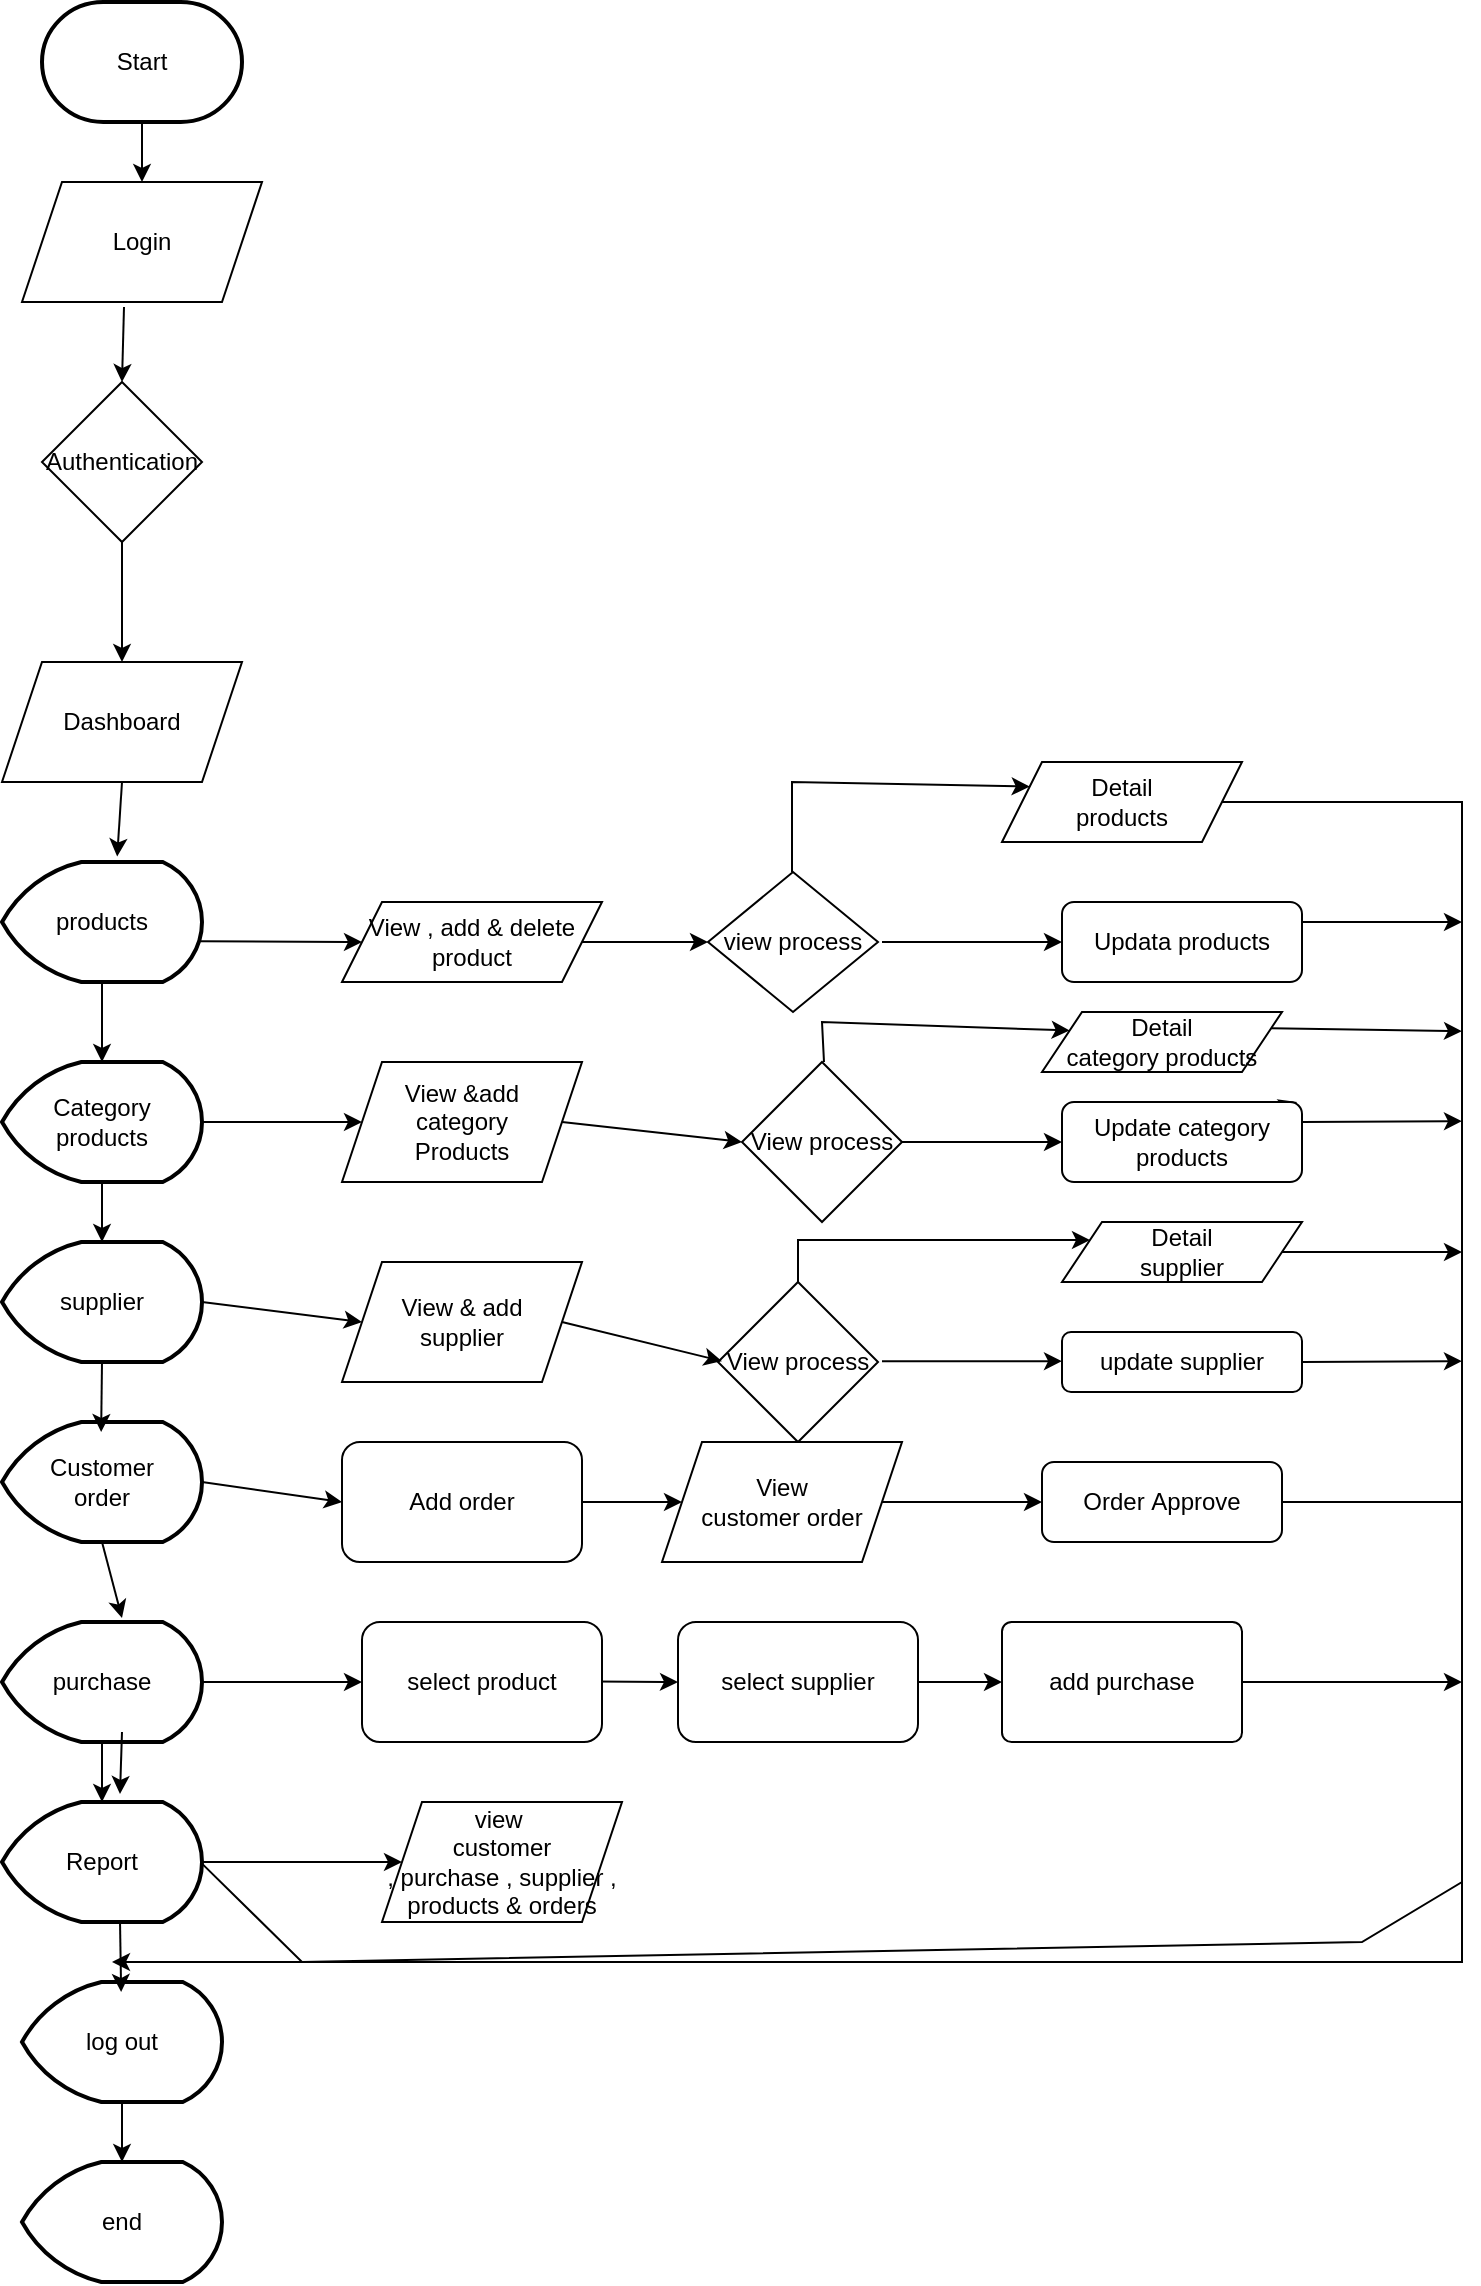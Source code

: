<mxfile version="24.3.1" type="device">
  <diagram name="Page-1" id="PWAn2hOiBMULmwpim8Mc">
    <mxGraphModel dx="1313" dy="1753" grid="1" gridSize="10" guides="1" tooltips="1" connect="1" arrows="1" fold="1" page="1" pageScale="1" pageWidth="850" pageHeight="1100" math="0" shadow="0">
      <root>
        <mxCell id="0" />
        <mxCell id="1" parent="0" />
        <mxCell id="xq5jCsLg9rPU4HQZgbew-1" value="Start" style="strokeWidth=2;html=1;shape=mxgraph.flowchart.terminator;whiteSpace=wrap;" parent="1" vertex="1">
          <mxGeometry x="50" y="-1080" width="100" height="60" as="geometry" />
        </mxCell>
        <mxCell id="xq5jCsLg9rPU4HQZgbew-5" value="products" style="strokeWidth=2;html=1;shape=mxgraph.flowchart.display;whiteSpace=wrap;" parent="1" vertex="1">
          <mxGeometry x="30" y="-650" width="100" height="60" as="geometry" />
        </mxCell>
        <mxCell id="HwHLMF4vyIJIg0-yz5uZ-16" value="" style="edgeStyle=orthogonalEdgeStyle;rounded=0;orthogonalLoop=1;jettySize=auto;html=1;" edge="1" parent="1" source="xq5jCsLg9rPU4HQZgbew-6" target="HwHLMF4vyIJIg0-yz5uZ-15">
          <mxGeometry relative="1" as="geometry" />
        </mxCell>
        <mxCell id="xq5jCsLg9rPU4HQZgbew-6" value="log out" style="strokeWidth=2;html=1;shape=mxgraph.flowchart.display;whiteSpace=wrap;" parent="1" vertex="1">
          <mxGeometry x="40" y="-90" width="100" height="60" as="geometry" />
        </mxCell>
        <mxCell id="xq5jCsLg9rPU4HQZgbew-7" value="Report" style="strokeWidth=2;html=1;shape=mxgraph.flowchart.display;whiteSpace=wrap;" parent="1" vertex="1">
          <mxGeometry x="30" y="-180" width="100" height="60" as="geometry" />
        </mxCell>
        <mxCell id="HwHLMF4vyIJIg0-yz5uZ-17" value="" style="edgeStyle=orthogonalEdgeStyle;rounded=0;orthogonalLoop=1;jettySize=auto;html=1;" edge="1" parent="1" source="xq5jCsLg9rPU4HQZgbew-8" target="xq5jCsLg9rPU4HQZgbew-7">
          <mxGeometry relative="1" as="geometry" />
        </mxCell>
        <mxCell id="xq5jCsLg9rPU4HQZgbew-8" value="purchase" style="strokeWidth=2;html=1;shape=mxgraph.flowchart.display;whiteSpace=wrap;" parent="1" vertex="1">
          <mxGeometry x="30" y="-270" width="100" height="60" as="geometry" />
        </mxCell>
        <mxCell id="xq5jCsLg9rPU4HQZgbew-9" value="Customer&lt;div&gt;order&lt;/div&gt;" style="strokeWidth=2;html=1;shape=mxgraph.flowchart.display;whiteSpace=wrap;" parent="1" vertex="1">
          <mxGeometry x="30" y="-370" width="100" height="60" as="geometry" />
        </mxCell>
        <mxCell id="xq5jCsLg9rPU4HQZgbew-10" value="supplier" style="strokeWidth=2;html=1;shape=mxgraph.flowchart.display;whiteSpace=wrap;" parent="1" vertex="1">
          <mxGeometry x="30" y="-460" width="100" height="60" as="geometry" />
        </mxCell>
        <mxCell id="xq5jCsLg9rPU4HQZgbew-11" value="Category&lt;div&gt;products&lt;/div&gt;" style="strokeWidth=2;html=1;shape=mxgraph.flowchart.display;whiteSpace=wrap;" parent="1" vertex="1">
          <mxGeometry x="30" y="-550" width="100" height="60" as="geometry" />
        </mxCell>
        <mxCell id="xq5jCsLg9rPU4HQZgbew-14" value="Updata products" style="rounded=1;whiteSpace=wrap;html=1;" parent="1" vertex="1">
          <mxGeometry x="560" y="-630" width="120" height="40" as="geometry" />
        </mxCell>
        <mxCell id="xq5jCsLg9rPU4HQZgbew-15" value="Detail&lt;div&gt;category products&lt;/div&gt;" style="shape=parallelogram;perimeter=parallelogramPerimeter;whiteSpace=wrap;html=1;fixedSize=1;" parent="1" vertex="1">
          <mxGeometry x="550" y="-575" width="120" height="30" as="geometry" />
        </mxCell>
        <mxCell id="xq5jCsLg9rPU4HQZgbew-16" value="Detail&lt;div&gt;products&lt;/div&gt;" style="shape=parallelogram;perimeter=parallelogramPerimeter;whiteSpace=wrap;html=1;fixedSize=1;" parent="1" vertex="1">
          <mxGeometry x="530" y="-700" width="120" height="40" as="geometry" />
        </mxCell>
        <mxCell id="xq5jCsLg9rPU4HQZgbew-17" value="Dashboard" style="shape=parallelogram;perimeter=parallelogramPerimeter;whiteSpace=wrap;html=1;fixedSize=1;" parent="1" vertex="1">
          <mxGeometry x="30" y="-750" width="120" height="60" as="geometry" />
        </mxCell>
        <mxCell id="xq5jCsLg9rPU4HQZgbew-18" value="View , add &amp;amp; delete&lt;div&gt;product&lt;/div&gt;" style="shape=parallelogram;perimeter=parallelogramPerimeter;whiteSpace=wrap;html=1;fixedSize=1;" parent="1" vertex="1">
          <mxGeometry x="200" y="-630" width="130" height="40" as="geometry" />
        </mxCell>
        <mxCell id="xq5jCsLg9rPU4HQZgbew-19" value="View &amp;amp;add&lt;div&gt;category&lt;/div&gt;&lt;div&gt;Products&lt;/div&gt;" style="shape=parallelogram;perimeter=parallelogramPerimeter;whiteSpace=wrap;html=1;fixedSize=1;" parent="1" vertex="1">
          <mxGeometry x="200" y="-550" width="120" height="60" as="geometry" />
        </mxCell>
        <mxCell id="xq5jCsLg9rPU4HQZgbew-20" value="view process" style="rhombus;whiteSpace=wrap;html=1;" parent="1" vertex="1">
          <mxGeometry x="383" y="-645" width="85" height="70" as="geometry" />
        </mxCell>
        <mxCell id="xq5jCsLg9rPU4HQZgbew-21" value="View process" style="rhombus;whiteSpace=wrap;html=1;" parent="1" vertex="1">
          <mxGeometry x="400" y="-550" width="80" height="80" as="geometry" />
        </mxCell>
        <mxCell id="xq5jCsLg9rPU4HQZgbew-22" value="View &amp;amp; add&lt;div&gt;supplier&lt;/div&gt;" style="shape=parallelogram;perimeter=parallelogramPerimeter;whiteSpace=wrap;html=1;fixedSize=1;" parent="1" vertex="1">
          <mxGeometry x="200" y="-450" width="120" height="60" as="geometry" />
        </mxCell>
        <mxCell id="xq5jCsLg9rPU4HQZgbew-23" value="View process" style="rhombus;whiteSpace=wrap;html=1;" parent="1" vertex="1">
          <mxGeometry x="388" y="-440" width="80" height="80" as="geometry" />
        </mxCell>
        <mxCell id="xq5jCsLg9rPU4HQZgbew-24" value="view&amp;nbsp;&lt;div&gt;customer&lt;/div&gt;&lt;div&gt;, purchase , supplier , products &amp;amp; orders&lt;/div&gt;" style="shape=parallelogram;perimeter=parallelogramPerimeter;whiteSpace=wrap;html=1;fixedSize=1;" parent="1" vertex="1">
          <mxGeometry x="220" y="-180" width="120" height="60" as="geometry" />
        </mxCell>
        <mxCell id="HwHLMF4vyIJIg0-yz5uZ-3" value="" style="edgeStyle=orthogonalEdgeStyle;rounded=0;orthogonalLoop=1;jettySize=auto;html=1;exitX=1;exitY=0.5;exitDx=0;exitDy=0;" edge="1" parent="1" source="HwHLMF4vyIJIg0-yz5uZ-2" target="xq5jCsLg9rPU4HQZgbew-26">
          <mxGeometry relative="1" as="geometry">
            <mxPoint x="380" y="-365" as="sourcePoint" />
            <mxPoint x="330" y="-335" as="targetPoint" />
          </mxGeometry>
        </mxCell>
        <mxCell id="xq5jCsLg9rPU4HQZgbew-26" value="View&lt;div&gt;customer order&lt;/div&gt;" style="shape=parallelogram;perimeter=parallelogramPerimeter;whiteSpace=wrap;html=1;fixedSize=1;" parent="1" vertex="1">
          <mxGeometry x="360" y="-360" width="120" height="60" as="geometry" />
        </mxCell>
        <mxCell id="xq5jCsLg9rPU4HQZgbew-27" value="update supplier" style="rounded=1;whiteSpace=wrap;html=1;" parent="1" vertex="1">
          <mxGeometry x="560" y="-415" width="120" height="30" as="geometry" />
        </mxCell>
        <mxCell id="xq5jCsLg9rPU4HQZgbew-29" value="Detail&lt;div&gt;supplier&lt;/div&gt;" style="shape=parallelogram;perimeter=parallelogramPerimeter;whiteSpace=wrap;html=1;fixedSize=1;" parent="1" vertex="1">
          <mxGeometry x="560" y="-470" width="120" height="30" as="geometry" />
        </mxCell>
        <mxCell id="xq5jCsLg9rPU4HQZgbew-30" value="Login" style="shape=parallelogram;perimeter=parallelogramPerimeter;whiteSpace=wrap;html=1;fixedSize=1;" parent="1" vertex="1">
          <mxGeometry x="40" y="-990" width="120" height="60" as="geometry" />
        </mxCell>
        <mxCell id="xq5jCsLg9rPU4HQZgbew-31" value="Authentication" style="rhombus;whiteSpace=wrap;html=1;" parent="1" vertex="1">
          <mxGeometry x="50" y="-890" width="80" height="80" as="geometry" />
        </mxCell>
        <mxCell id="xq5jCsLg9rPU4HQZgbew-32" value="" style="endArrow=classic;html=1;rounded=0;exitX=0.5;exitY=1;exitDx=0;exitDy=0;exitPerimeter=0;" parent="1" source="xq5jCsLg9rPU4HQZgbew-1" edge="1">
          <mxGeometry width="50" height="50" relative="1" as="geometry">
            <mxPoint x="100" y="-1030" as="sourcePoint" />
            <mxPoint x="100" y="-990" as="targetPoint" />
          </mxGeometry>
        </mxCell>
        <mxCell id="xq5jCsLg9rPU4HQZgbew-33" value="" style="endArrow=classic;html=1;rounded=0;entryX=0.5;entryY=0;entryDx=0;entryDy=0;exitX=0.425;exitY=1.041;exitDx=0;exitDy=0;exitPerimeter=0;" parent="1" source="xq5jCsLg9rPU4HQZgbew-30" target="xq5jCsLg9rPU4HQZgbew-31" edge="1">
          <mxGeometry width="50" height="50" relative="1" as="geometry">
            <mxPoint x="50" y="-890" as="sourcePoint" />
            <mxPoint x="100" y="-940" as="targetPoint" />
          </mxGeometry>
        </mxCell>
        <mxCell id="xq5jCsLg9rPU4HQZgbew-34" value="" style="endArrow=classic;html=1;rounded=0;entryX=0.5;entryY=0;entryDx=0;entryDy=0;exitX=0.5;exitY=1;exitDx=0;exitDy=0;" parent="1" source="xq5jCsLg9rPU4HQZgbew-31" target="xq5jCsLg9rPU4HQZgbew-17" edge="1">
          <mxGeometry width="50" height="50" relative="1" as="geometry">
            <mxPoint x="10" y="-740" as="sourcePoint" />
            <mxPoint x="60" y="-790" as="targetPoint" />
          </mxGeometry>
        </mxCell>
        <mxCell id="xq5jCsLg9rPU4HQZgbew-35" value="" style="endArrow=classic;html=1;rounded=0;entryX=0.576;entryY=-0.046;entryDx=0;entryDy=0;entryPerimeter=0;exitX=0.5;exitY=1;exitDx=0;exitDy=0;" parent="1" source="xq5jCsLg9rPU4HQZgbew-17" target="xq5jCsLg9rPU4HQZgbew-5" edge="1">
          <mxGeometry width="50" height="50" relative="1" as="geometry">
            <mxPoint x="88" y="-700" as="sourcePoint" />
            <mxPoint x="125" y="-710" as="targetPoint" />
          </mxGeometry>
        </mxCell>
        <mxCell id="xq5jCsLg9rPU4HQZgbew-36" value="" style="endArrow=classic;html=1;rounded=0;entryX=0.5;entryY=0;entryDx=0;entryDy=0;entryPerimeter=0;exitX=0.5;exitY=1;exitDx=0;exitDy=0;exitPerimeter=0;" parent="1" source="xq5jCsLg9rPU4HQZgbew-5" target="xq5jCsLg9rPU4HQZgbew-11" edge="1">
          <mxGeometry width="50" height="50" relative="1" as="geometry">
            <mxPoint x="40" y="-550" as="sourcePoint" />
            <mxPoint x="90" y="-600" as="targetPoint" />
          </mxGeometry>
        </mxCell>
        <mxCell id="xq5jCsLg9rPU4HQZgbew-37" value="" style="endArrow=classic;html=1;rounded=0;exitX=0.993;exitY=0.661;exitDx=0;exitDy=0;exitPerimeter=0;entryX=0;entryY=0.5;entryDx=0;entryDy=0;" parent="1" source="xq5jCsLg9rPU4HQZgbew-5" target="xq5jCsLg9rPU4HQZgbew-18" edge="1">
          <mxGeometry width="50" height="50" relative="1" as="geometry">
            <mxPoint x="160" y="-590" as="sourcePoint" />
            <mxPoint x="210" y="-640" as="targetPoint" />
          </mxGeometry>
        </mxCell>
        <mxCell id="xq5jCsLg9rPU4HQZgbew-38" value="" style="endArrow=classic;html=1;rounded=0;entryX=0;entryY=0.5;entryDx=0;entryDy=0;exitX=1;exitY=0.5;exitDx=0;exitDy=0;" parent="1" source="xq5jCsLg9rPU4HQZgbew-18" target="xq5jCsLg9rPU4HQZgbew-20" edge="1">
          <mxGeometry width="50" height="50" relative="1" as="geometry">
            <mxPoint x="330" y="-620" as="sourcePoint" />
            <mxPoint x="380" y="-670" as="targetPoint" />
          </mxGeometry>
        </mxCell>
        <mxCell id="xq5jCsLg9rPU4HQZgbew-39" value="" style="endArrow=classic;html=1;rounded=0;entryX=0;entryY=0.5;entryDx=0;entryDy=0;" parent="1" target="xq5jCsLg9rPU4HQZgbew-14" edge="1">
          <mxGeometry width="50" height="50" relative="1" as="geometry">
            <mxPoint x="470" y="-610" as="sourcePoint" />
            <mxPoint x="520" y="-660" as="targetPoint" />
          </mxGeometry>
        </mxCell>
        <mxCell id="xq5jCsLg9rPU4HQZgbew-40" value="" style="endArrow=classic;html=1;rounded=0;exitX=1;exitY=0.5;exitDx=0;exitDy=0;exitPerimeter=0;" parent="1" source="xq5jCsLg9rPU4HQZgbew-11" target="xq5jCsLg9rPU4HQZgbew-19" edge="1">
          <mxGeometry width="50" height="50" relative="1" as="geometry">
            <mxPoint x="130" y="-510" as="sourcePoint" />
            <mxPoint x="180" y="-560" as="targetPoint" />
          </mxGeometry>
        </mxCell>
        <mxCell id="xq5jCsLg9rPU4HQZgbew-41" value="" style="endArrow=classic;html=1;rounded=0;entryX=0;entryY=0.5;entryDx=0;entryDy=0;exitX=1;exitY=0.5;exitDx=0;exitDy=0;" parent="1" source="xq5jCsLg9rPU4HQZgbew-19" target="xq5jCsLg9rPU4HQZgbew-21" edge="1">
          <mxGeometry width="50" height="50" relative="1" as="geometry">
            <mxPoint x="310" y="-510" as="sourcePoint" />
            <mxPoint x="360" y="-560" as="targetPoint" />
          </mxGeometry>
        </mxCell>
        <mxCell id="xq5jCsLg9rPU4HQZgbew-42" value="" style="endArrow=classic;html=1;rounded=0;entryX=0;entryY=0.5;entryDx=0;entryDy=0;" parent="1" target="xq5jCsLg9rPU4HQZgbew-28" edge="1">
          <mxGeometry width="50" height="50" relative="1" as="geometry">
            <mxPoint x="480" y="-510" as="sourcePoint" />
            <mxPoint x="530" y="-560" as="targetPoint" />
          </mxGeometry>
        </mxCell>
        <mxCell id="xq5jCsLg9rPU4HQZgbew-43" value="" style="endArrow=classic;html=1;rounded=0;entryX=0;entryY=0.25;entryDx=0;entryDy=0;" parent="1" target="xq5jCsLg9rPU4HQZgbew-16" edge="1">
          <mxGeometry width="50" height="50" relative="1" as="geometry">
            <mxPoint x="425" y="-645" as="sourcePoint" />
            <mxPoint x="475" y="-695" as="targetPoint" />
            <Array as="points">
              <mxPoint x="425" y="-690" />
            </Array>
          </mxGeometry>
        </mxCell>
        <mxCell id="xq5jCsLg9rPU4HQZgbew-44" value="" style="endArrow=classic;html=1;rounded=0;entryX=0;entryY=0.5;entryDx=0;entryDy=0;exitX=1;exitY=0.5;exitDx=0;exitDy=0;exitPerimeter=0;" parent="1" source="xq5jCsLg9rPU4HQZgbew-10" target="xq5jCsLg9rPU4HQZgbew-22" edge="1">
          <mxGeometry width="50" height="50" relative="1" as="geometry">
            <mxPoint x="130" y="-420" as="sourcePoint" />
            <mxPoint x="180" y="-470" as="targetPoint" />
          </mxGeometry>
        </mxCell>
        <mxCell id="xq5jCsLg9rPU4HQZgbew-45" value="" style="endArrow=classic;html=1;rounded=0;exitX=0.5;exitY=1;exitDx=0;exitDy=0;exitPerimeter=0;" parent="1" source="xq5jCsLg9rPU4HQZgbew-11" edge="1">
          <mxGeometry width="50" height="50" relative="1" as="geometry">
            <mxPoint x="30" y="-410" as="sourcePoint" />
            <mxPoint x="80" y="-460" as="targetPoint" />
          </mxGeometry>
        </mxCell>
        <mxCell id="xq5jCsLg9rPU4HQZgbew-48" value="" style="endArrow=classic;html=1;rounded=0;entryX=0;entryY=0.25;entryDx=0;entryDy=0;" parent="1" target="xq5jCsLg9rPU4HQZgbew-15" edge="1">
          <mxGeometry width="50" height="50" relative="1" as="geometry">
            <mxPoint x="441" y="-550" as="sourcePoint" />
            <mxPoint x="560" y="-593" as="targetPoint" />
            <Array as="points">
              <mxPoint x="440" y="-570" />
            </Array>
          </mxGeometry>
        </mxCell>
        <mxCell id="xq5jCsLg9rPU4HQZgbew-49" value="" style="endArrow=classic;html=1;rounded=0;entryX=0;entryY=0.25;entryDx=0;entryDy=0;exitX=0.5;exitY=0;exitDx=0;exitDy=0;" parent="1" source="xq5jCsLg9rPU4HQZgbew-23" edge="1">
          <mxGeometry width="50" height="50" relative="1" as="geometry">
            <mxPoint x="441" y="-440" as="sourcePoint" />
            <mxPoint x="574" y="-461" as="targetPoint" />
            <Array as="points">
              <mxPoint x="428" y="-461" />
            </Array>
          </mxGeometry>
        </mxCell>
        <mxCell id="xq5jCsLg9rPU4HQZgbew-50" style="edgeStyle=orthogonalEdgeStyle;rounded=0;orthogonalLoop=1;jettySize=auto;html=1;exitX=0.5;exitY=1;exitDx=0;exitDy=0;" parent="1" source="xq5jCsLg9rPU4HQZgbew-29" target="xq5jCsLg9rPU4HQZgbew-29" edge="1">
          <mxGeometry relative="1" as="geometry" />
        </mxCell>
        <mxCell id="xq5jCsLg9rPU4HQZgbew-52" value="" style="endArrow=classic;html=1;rounded=0;entryX=0.6;entryY=-0.033;entryDx=0;entryDy=0;entryPerimeter=0;exitX=0.5;exitY=1;exitDx=0;exitDy=0;exitPerimeter=0;" parent="1" edge="1" target="xq5jCsLg9rPU4HQZgbew-8" source="xq5jCsLg9rPU4HQZgbew-9">
          <mxGeometry width="50" height="50" relative="1" as="geometry">
            <mxPoint x="89.57" y="-310" as="sourcePoint" />
            <mxPoint x="89.57" y="-270" as="targetPoint" />
          </mxGeometry>
        </mxCell>
        <mxCell id="xq5jCsLg9rPU4HQZgbew-53" value="" style="endArrow=classic;html=1;rounded=0;entryX=0.5;entryY=0;entryDx=0;entryDy=0;entryPerimeter=0;" parent="1" edge="1">
          <mxGeometry width="50" height="50" relative="1" as="geometry">
            <mxPoint x="80" y="-400" as="sourcePoint" />
            <mxPoint x="79.57" y="-365" as="targetPoint" />
          </mxGeometry>
        </mxCell>
        <mxCell id="xq5jCsLg9rPU4HQZgbew-54" value="" style="endArrow=classic;html=1;rounded=0;entryX=0.59;entryY=-0.067;entryDx=0;entryDy=0;entryPerimeter=0;" parent="1" edge="1" target="xq5jCsLg9rPU4HQZgbew-7">
          <mxGeometry width="50" height="50" relative="1" as="geometry">
            <mxPoint x="90" y="-215" as="sourcePoint" />
            <mxPoint x="89.57" y="-180" as="targetPoint" />
          </mxGeometry>
        </mxCell>
        <mxCell id="xq5jCsLg9rPU4HQZgbew-55" value="" style="endArrow=classic;html=1;rounded=0;entryX=0.5;entryY=0;entryDx=0;entryDy=0;entryPerimeter=0;exitX=0.59;exitY=0.99;exitDx=0;exitDy=0;exitPerimeter=0;" parent="1" source="xq5jCsLg9rPU4HQZgbew-7" edge="1">
          <mxGeometry width="50" height="50" relative="1" as="geometry">
            <mxPoint x="90" y="-110" as="sourcePoint" />
            <mxPoint x="89.57" y="-85" as="targetPoint" />
          </mxGeometry>
        </mxCell>
        <mxCell id="xq5jCsLg9rPU4HQZgbew-58" value="" style="endArrow=classic;html=1;rounded=0;entryX=0;entryY=0.5;entryDx=0;entryDy=0;exitX=1;exitY=0.5;exitDx=0;exitDy=0;exitPerimeter=0;" parent="1" source="xq5jCsLg9rPU4HQZgbew-9" target="HwHLMF4vyIJIg0-yz5uZ-2" edge="1">
          <mxGeometry width="50" height="50" relative="1" as="geometry">
            <mxPoint x="130" y="-330" as="sourcePoint" />
            <mxPoint x="210" y="-330.43" as="targetPoint" />
          </mxGeometry>
        </mxCell>
        <mxCell id="xq5jCsLg9rPU4HQZgbew-59" value="" style="endArrow=classic;html=1;rounded=0;entryX=0;entryY=0.5;entryDx=0;entryDy=0;exitX=1;exitY=0.5;exitDx=0;exitDy=0;exitPerimeter=0;" parent="1" source="xq5jCsLg9rPU4HQZgbew-8" edge="1">
          <mxGeometry width="50" height="50" relative="1" as="geometry">
            <mxPoint x="130" y="-240.43" as="sourcePoint" />
            <mxPoint x="210" y="-240" as="targetPoint" />
          </mxGeometry>
        </mxCell>
        <mxCell id="xq5jCsLg9rPU4HQZgbew-60" value="" style="endArrow=classic;html=1;rounded=0;entryX=0;entryY=0.5;entryDx=0;entryDy=0;exitX=1;exitY=0.5;exitDx=0;exitDy=0;exitPerimeter=0;" parent="1" source="xq5jCsLg9rPU4HQZgbew-7" target="xq5jCsLg9rPU4HQZgbew-24" edge="1">
          <mxGeometry width="50" height="50" relative="1" as="geometry">
            <mxPoint x="130" y="-150.43" as="sourcePoint" />
            <mxPoint x="210" y="-150.43" as="targetPoint" />
          </mxGeometry>
        </mxCell>
        <mxCell id="xq5jCsLg9rPU4HQZgbew-61" value="" style="endArrow=classic;html=1;rounded=0;entryX=0;entryY=0.5;entryDx=0;entryDy=0;exitX=1;exitY=0.5;exitDx=0;exitDy=0;" parent="1" source="xq5jCsLg9rPU4HQZgbew-22" edge="1">
          <mxGeometry width="50" height="50" relative="1" as="geometry">
            <mxPoint x="300" y="-400.43" as="sourcePoint" />
            <mxPoint x="390" y="-400.43" as="targetPoint" />
          </mxGeometry>
        </mxCell>
        <mxCell id="xq5jCsLg9rPU4HQZgbew-62" value="" style="endArrow=classic;html=1;rounded=0;entryX=0;entryY=0.5;entryDx=0;entryDy=0;" parent="1" edge="1">
          <mxGeometry width="50" height="50" relative="1" as="geometry">
            <mxPoint x="470" y="-400.43" as="sourcePoint" />
            <mxPoint x="560" y="-400.43" as="targetPoint" />
          </mxGeometry>
        </mxCell>
        <mxCell id="xq5jCsLg9rPU4HQZgbew-64" value="" style="endArrow=classic;html=1;rounded=0;exitX=1;exitY=0.25;exitDx=0;exitDy=0;" parent="1" source="xq5jCsLg9rPU4HQZgbew-14" edge="1">
          <mxGeometry width="50" height="50" relative="1" as="geometry">
            <mxPoint x="660" y="-620" as="sourcePoint" />
            <mxPoint x="760" y="-620" as="targetPoint" />
          </mxGeometry>
        </mxCell>
        <mxCell id="xq5jCsLg9rPU4HQZgbew-65" value="" style="endArrow=classic;html=1;rounded=0;exitX=1;exitY=0.25;exitDx=0;exitDy=0;" parent="1" source="xq5jCsLg9rPU4HQZgbew-15" edge="1">
          <mxGeometry width="50" height="50" relative="1" as="geometry">
            <mxPoint x="650" y="-565.43" as="sourcePoint" />
            <mxPoint x="760" y="-565.43" as="targetPoint" />
          </mxGeometry>
        </mxCell>
        <mxCell id="xq5jCsLg9rPU4HQZgbew-66" value="" style="endArrow=classic;html=1;rounded=0;exitX=1;exitY=0.25;exitDx=0;exitDy=0;" parent="1" source="xq5jCsLg9rPU4HQZgbew-28" edge="1">
          <mxGeometry width="50" height="50" relative="1" as="geometry">
            <mxPoint x="650" y="-520.43" as="sourcePoint" />
            <mxPoint x="760" y="-520.43" as="targetPoint" />
          </mxGeometry>
        </mxCell>
        <mxCell id="xq5jCsLg9rPU4HQZgbew-67" value="" style="endArrow=classic;html=1;rounded=0;" parent="1" edge="1">
          <mxGeometry width="50" height="50" relative="1" as="geometry">
            <mxPoint x="680" y="-400" as="sourcePoint" />
            <mxPoint x="760" y="-400.43" as="targetPoint" />
          </mxGeometry>
        </mxCell>
        <mxCell id="xq5jCsLg9rPU4HQZgbew-68" value="" style="endArrow=classic;html=1;rounded=0;exitX=1;exitY=0.5;exitDx=0;exitDy=0;" parent="1" source="xq5jCsLg9rPU4HQZgbew-29" edge="1">
          <mxGeometry width="50" height="50" relative="1" as="geometry">
            <mxPoint x="650" y="-460" as="sourcePoint" />
            <mxPoint x="760" y="-455" as="targetPoint" />
          </mxGeometry>
        </mxCell>
        <mxCell id="xq5jCsLg9rPU4HQZgbew-69" value="" style="endArrow=classic;html=1;rounded=0;exitX=1;exitY=0.25;exitDx=0;exitDy=0;" parent="1" target="xq5jCsLg9rPU4HQZgbew-28" edge="1">
          <mxGeometry width="50" height="50" relative="1" as="geometry">
            <mxPoint x="650" y="-520.43" as="sourcePoint" />
            <mxPoint x="760" y="-520.43" as="targetPoint" />
          </mxGeometry>
        </mxCell>
        <mxCell id="xq5jCsLg9rPU4HQZgbew-28" value="Update category&lt;div&gt;products&lt;/div&gt;" style="rounded=1;whiteSpace=wrap;html=1;" parent="1" vertex="1">
          <mxGeometry x="560" y="-530" width="120" height="40" as="geometry" />
        </mxCell>
        <mxCell id="xq5jCsLg9rPU4HQZgbew-71" value="" style="endArrow=classic;html=1;rounded=0;fontStyle=1;exitX=1;exitY=0.5;exitDx=0;exitDy=0;entryX=0;entryY=0.5;entryDx=0;entryDy=0;" parent="1" edge="1" target="HwHLMF4vyIJIg0-yz5uZ-1" source="xq5jCsLg9rPU4HQZgbew-26">
          <mxGeometry width="50" height="50" relative="1" as="geometry">
            <mxPoint x="310" y="-340.5" as="sourcePoint" />
            <mxPoint x="450" y="-340" as="targetPoint" />
          </mxGeometry>
        </mxCell>
        <mxCell id="xq5jCsLg9rPU4HQZgbew-74" value="" style="endArrow=classic;html=1;rounded=0;entryX=0;entryY=0.5;entryDx=0;entryDy=0;" parent="1" edge="1" target="HwHLMF4vyIJIg0-yz5uZ-7">
          <mxGeometry width="50" height="50" relative="1" as="geometry">
            <mxPoint x="310" y="-240.43" as="sourcePoint" />
            <mxPoint x="410" y="-240" as="targetPoint" />
          </mxGeometry>
        </mxCell>
        <mxCell id="xq5jCsLg9rPU4HQZgbew-75" value="" style="endArrow=classic;html=1;rounded=0;exitX=1;exitY=0.5;exitDx=0;exitDy=0;" parent="1" source="xq5jCsLg9rPU4HQZgbew-16" edge="1">
          <mxGeometry width="50" height="50" relative="1" as="geometry">
            <mxPoint x="635" y="-680.0" as="sourcePoint" />
            <mxPoint x="85" y="-100" as="targetPoint" />
            <Array as="points">
              <mxPoint x="760" y="-680" />
              <mxPoint x="760" y="-400" />
              <mxPoint x="760" y="-100" />
            </Array>
          </mxGeometry>
        </mxCell>
        <mxCell id="HwHLMF4vyIJIg0-yz5uZ-1" value="Order&amp;nbsp;&lt;span style=&quot;background-color: initial;&quot;&gt;Approve&lt;/span&gt;" style="rounded=1;whiteSpace=wrap;html=1;" vertex="1" parent="1">
          <mxGeometry x="550" y="-350" width="120" height="40" as="geometry" />
        </mxCell>
        <mxCell id="HwHLMF4vyIJIg0-yz5uZ-2" value="Add&lt;span style=&quot;background-color: initial;&quot;&gt;&amp;nbsp;order&lt;/span&gt;" style="rounded=1;whiteSpace=wrap;html=1;" vertex="1" parent="1">
          <mxGeometry x="200" y="-360" width="120" height="60" as="geometry" />
        </mxCell>
        <mxCell id="HwHLMF4vyIJIg0-yz5uZ-4" value="" style="endArrow=none;html=1;rounded=0;exitX=1;exitY=0.5;exitDx=0;exitDy=0;" edge="1" parent="1" source="HwHLMF4vyIJIg0-yz5uZ-1">
          <mxGeometry width="50" height="50" relative="1" as="geometry">
            <mxPoint x="680" y="-310" as="sourcePoint" />
            <mxPoint x="130" y="-149.2" as="targetPoint" />
            <Array as="points">
              <mxPoint x="760" y="-330" />
              <mxPoint x="760" y="-140" />
              <mxPoint x="710" y="-110" />
              <mxPoint x="180" y="-100" />
            </Array>
          </mxGeometry>
        </mxCell>
        <mxCell id="HwHLMF4vyIJIg0-yz5uZ-5" value="select product" style="rounded=1;whiteSpace=wrap;html=1;" vertex="1" parent="1">
          <mxGeometry x="210" y="-270" width="120" height="60" as="geometry" />
        </mxCell>
        <mxCell id="HwHLMF4vyIJIg0-yz5uZ-10" value="" style="edgeStyle=orthogonalEdgeStyle;rounded=0;orthogonalLoop=1;jettySize=auto;html=1;" edge="1" parent="1" source="HwHLMF4vyIJIg0-yz5uZ-7" target="HwHLMF4vyIJIg0-yz5uZ-9">
          <mxGeometry relative="1" as="geometry" />
        </mxCell>
        <mxCell id="HwHLMF4vyIJIg0-yz5uZ-7" value="select supplier" style="rounded=1;whiteSpace=wrap;html=1;" vertex="1" parent="1">
          <mxGeometry x="368" y="-270" width="120" height="60" as="geometry" />
        </mxCell>
        <mxCell id="HwHLMF4vyIJIg0-yz5uZ-12" style="edgeStyle=orthogonalEdgeStyle;rounded=0;orthogonalLoop=1;jettySize=auto;html=1;exitX=1;exitY=0.5;exitDx=0;exitDy=0;" edge="1" parent="1" source="HwHLMF4vyIJIg0-yz5uZ-9">
          <mxGeometry relative="1" as="geometry">
            <mxPoint x="760" y="-240" as="targetPoint" />
          </mxGeometry>
        </mxCell>
        <mxCell id="HwHLMF4vyIJIg0-yz5uZ-9" value="add purchase" style="whiteSpace=wrap;html=1;rounded=1;arcSize=8;" vertex="1" parent="1">
          <mxGeometry x="530" y="-270" width="120" height="60" as="geometry" />
        </mxCell>
        <mxCell id="HwHLMF4vyIJIg0-yz5uZ-11" value="" style="endArrow=none;html=1;rounded=0;exitX=1;exitY=0.5;exitDx=0;exitDy=0;" edge="1" parent="1" source="HwHLMF4vyIJIg0-yz5uZ-9">
          <mxGeometry width="50" height="50" relative="1" as="geometry">
            <mxPoint x="660" y="-240" as="sourcePoint" />
            <mxPoint x="740" y="-240" as="targetPoint" />
            <Array as="points">
              <mxPoint x="700" y="-240" />
            </Array>
          </mxGeometry>
        </mxCell>
        <mxCell id="HwHLMF4vyIJIg0-yz5uZ-15" value="end" style="strokeWidth=2;html=1;shape=mxgraph.flowchart.display;whiteSpace=wrap;" vertex="1" parent="1">
          <mxGeometry x="40" width="100" height="60" as="geometry" />
        </mxCell>
      </root>
    </mxGraphModel>
  </diagram>
</mxfile>
